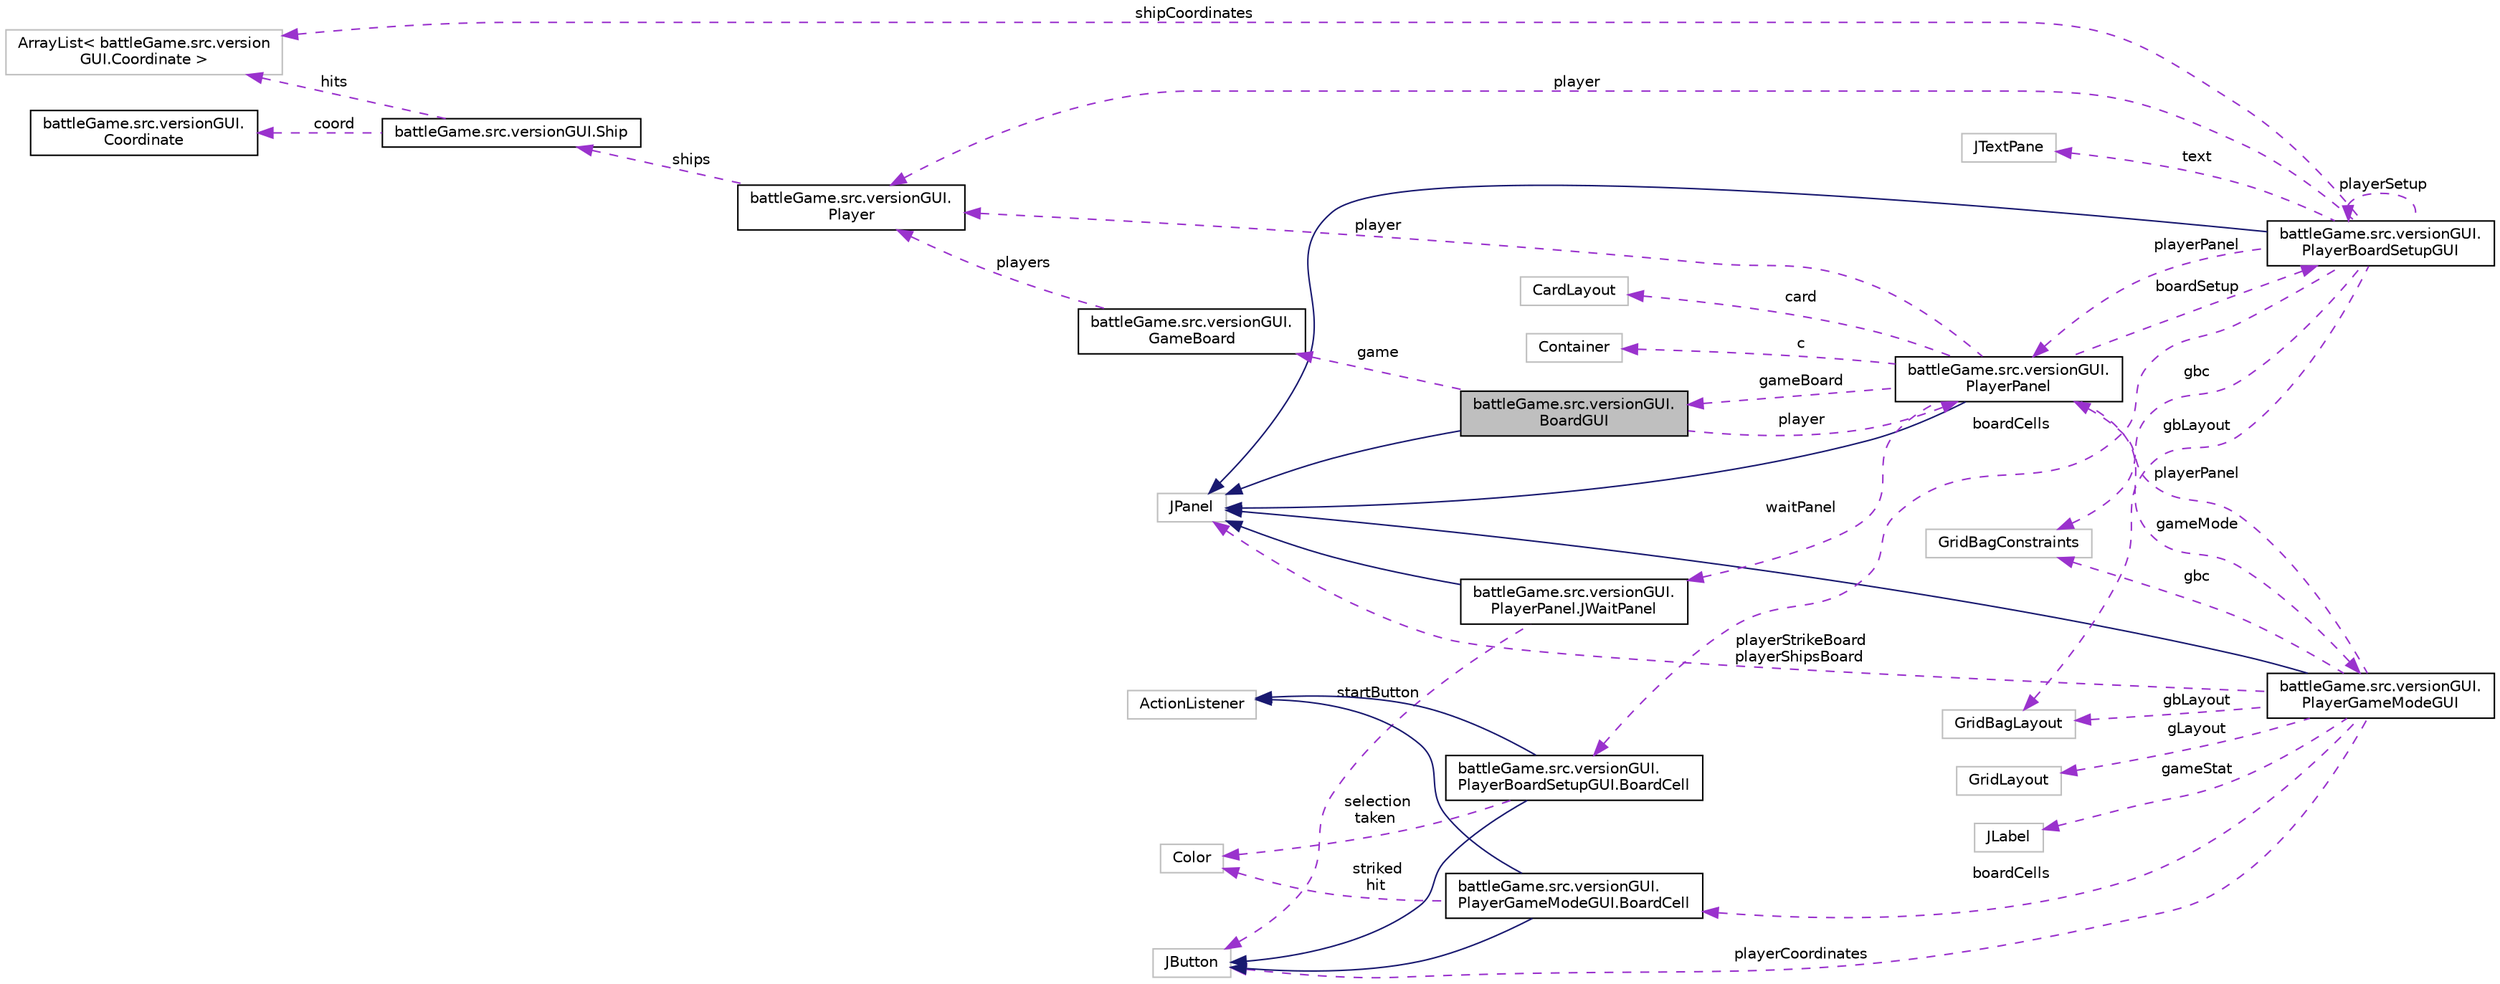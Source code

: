 digraph "battleGame.src.versionGUI.BoardGUI"
{
  edge [fontname="Helvetica",fontsize="10",labelfontname="Helvetica",labelfontsize="10"];
  node [fontname="Helvetica",fontsize="10",shape=record];
  rankdir="LR";
  Node1 [label="battleGame.src.versionGUI.\lBoardGUI",height=0.2,width=0.4,color="black", fillcolor="grey75", style="filled", fontcolor="black"];
  Node2 -> Node1 [dir="back",color="midnightblue",fontsize="10",style="solid",fontname="Helvetica"];
  Node2 [label="JPanel",height=0.2,width=0.4,color="grey75", fillcolor="white", style="filled"];
  Node3 -> Node1 [dir="back",color="darkorchid3",fontsize="10",style="dashed",label=" player" ,fontname="Helvetica"];
  Node3 [label="battleGame.src.versionGUI.\lPlayerPanel",height=0.2,width=0.4,color="black", fillcolor="white", style="filled",URL="$classbattleGame_1_1src_1_1versionGUI_1_1PlayerPanel.html"];
  Node2 -> Node3 [dir="back",color="midnightblue",fontsize="10",style="solid",fontname="Helvetica"];
  Node4 -> Node3 [dir="back",color="darkorchid3",fontsize="10",style="dashed",label=" boardSetup" ,fontname="Helvetica"];
  Node4 [label="battleGame.src.versionGUI.\lPlayerBoardSetupGUI",height=0.2,width=0.4,color="black", fillcolor="white", style="filled",URL="$classbattleGame_1_1src_1_1versionGUI_1_1PlayerBoardSetupGUI.html"];
  Node2 -> Node4 [dir="back",color="midnightblue",fontsize="10",style="solid",fontname="Helvetica"];
  Node5 -> Node4 [dir="back",color="darkorchid3",fontsize="10",style="dashed",label=" boardCells" ,fontname="Helvetica"];
  Node5 [label="battleGame.src.versionGUI.\lPlayerBoardSetupGUI.BoardCell",height=0.2,width=0.4,color="black", fillcolor="white", style="filled",URL="$classbattleGame_1_1src_1_1versionGUI_1_1PlayerBoardSetupGUI_1_1BoardCell.html"];
  Node6 -> Node5 [dir="back",color="midnightblue",fontsize="10",style="solid",fontname="Helvetica"];
  Node6 [label="JButton",height=0.2,width=0.4,color="grey75", fillcolor="white", style="filled"];
  Node7 -> Node5 [dir="back",color="midnightblue",fontsize="10",style="solid",fontname="Helvetica"];
  Node7 [label="ActionListener",height=0.2,width=0.4,color="grey75", fillcolor="white", style="filled"];
  Node8 -> Node5 [dir="back",color="darkorchid3",fontsize="10",style="dashed",label=" selection\ntaken" ,fontname="Helvetica"];
  Node8 [label="Color",height=0.2,width=0.4,color="grey75", fillcolor="white", style="filled"];
  Node9 -> Node4 [dir="back",color="darkorchid3",fontsize="10",style="dashed",label=" gbc" ,fontname="Helvetica"];
  Node9 [label="GridBagConstraints",height=0.2,width=0.4,color="grey75", fillcolor="white", style="filled"];
  Node3 -> Node4 [dir="back",color="darkorchid3",fontsize="10",style="dashed",label=" playerPanel" ,fontname="Helvetica"];
  Node10 -> Node4 [dir="back",color="darkorchid3",fontsize="10",style="dashed",label=" gbLayout" ,fontname="Helvetica"];
  Node10 [label="GridBagLayout",height=0.2,width=0.4,color="grey75", fillcolor="white", style="filled"];
  Node4 -> Node4 [dir="back",color="darkorchid3",fontsize="10",style="dashed",label=" playerSetup" ,fontname="Helvetica"];
  Node11 -> Node4 [dir="back",color="darkorchid3",fontsize="10",style="dashed",label=" shipCoordinates" ,fontname="Helvetica"];
  Node11 [label="ArrayList\< battleGame.src.version\lGUI.Coordinate \>",height=0.2,width=0.4,color="grey75", fillcolor="white", style="filled"];
  Node12 -> Node4 [dir="back",color="darkorchid3",fontsize="10",style="dashed",label=" text" ,fontname="Helvetica"];
  Node12 [label="JTextPane",height=0.2,width=0.4,color="grey75", fillcolor="white", style="filled"];
  Node13 -> Node4 [dir="back",color="darkorchid3",fontsize="10",style="dashed",label=" player" ,fontname="Helvetica"];
  Node13 [label="battleGame.src.versionGUI.\lPlayer",height=0.2,width=0.4,color="black", fillcolor="white", style="filled",URL="$classbattleGame_1_1src_1_1versionGUI_1_1Player.html"];
  Node14 -> Node13 [dir="back",color="darkorchid3",fontsize="10",style="dashed",label=" ships" ,fontname="Helvetica"];
  Node14 [label="battleGame.src.versionGUI.Ship",height=0.2,width=0.4,color="black", fillcolor="white", style="filled",URL="$classbattleGame_1_1src_1_1versionGUI_1_1Ship.html"];
  Node11 -> Node14 [dir="back",color="darkorchid3",fontsize="10",style="dashed",label=" hits" ,fontname="Helvetica"];
  Node15 -> Node14 [dir="back",color="darkorchid3",fontsize="10",style="dashed",label=" coord" ,fontname="Helvetica"];
  Node15 [label="battleGame.src.versionGUI.\lCoordinate",height=0.2,width=0.4,color="black", fillcolor="white", style="filled",URL="$classbattleGame_1_1src_1_1versionGUI_1_1Coordinate.html"];
  Node16 -> Node3 [dir="back",color="darkorchid3",fontsize="10",style="dashed",label=" card" ,fontname="Helvetica"];
  Node16 [label="CardLayout",height=0.2,width=0.4,color="grey75", fillcolor="white", style="filled"];
  Node1 -> Node3 [dir="back",color="darkorchid3",fontsize="10",style="dashed",label=" gameBoard" ,fontname="Helvetica"];
  Node17 -> Node3 [dir="back",color="darkorchid3",fontsize="10",style="dashed",label=" gameMode" ,fontname="Helvetica"];
  Node17 [label="battleGame.src.versionGUI.\lPlayerGameModeGUI",height=0.2,width=0.4,color="black", fillcolor="white", style="filled",URL="$classbattleGame_1_1src_1_1versionGUI_1_1PlayerGameModeGUI.html"];
  Node2 -> Node17 [dir="back",color="midnightblue",fontsize="10",style="solid",fontname="Helvetica"];
  Node9 -> Node17 [dir="back",color="darkorchid3",fontsize="10",style="dashed",label=" gbc" ,fontname="Helvetica"];
  Node6 -> Node17 [dir="back",color="darkorchid3",fontsize="10",style="dashed",label=" playerCoordinates" ,fontname="Helvetica"];
  Node3 -> Node17 [dir="back",color="darkorchid3",fontsize="10",style="dashed",label=" playerPanel" ,fontname="Helvetica"];
  Node10 -> Node17 [dir="back",color="darkorchid3",fontsize="10",style="dashed",label=" gbLayout" ,fontname="Helvetica"];
  Node18 -> Node17 [dir="back",color="darkorchid3",fontsize="10",style="dashed",label=" gameStat" ,fontname="Helvetica"];
  Node18 [label="JLabel",height=0.2,width=0.4,color="grey75", fillcolor="white", style="filled"];
  Node2 -> Node17 [dir="back",color="darkorchid3",fontsize="10",style="dashed",label=" playerStrikeBoard\nplayerShipsBoard" ,fontname="Helvetica"];
  Node19 -> Node17 [dir="back",color="darkorchid3",fontsize="10",style="dashed",label=" boardCells" ,fontname="Helvetica"];
  Node19 [label="battleGame.src.versionGUI.\lPlayerGameModeGUI.BoardCell",height=0.2,width=0.4,color="black", fillcolor="white", style="filled",URL="$classbattleGame_1_1src_1_1versionGUI_1_1PlayerGameModeGUI_1_1BoardCell.html"];
  Node6 -> Node19 [dir="back",color="midnightblue",fontsize="10",style="solid",fontname="Helvetica"];
  Node7 -> Node19 [dir="back",color="midnightblue",fontsize="10",style="solid",fontname="Helvetica"];
  Node8 -> Node19 [dir="back",color="darkorchid3",fontsize="10",style="dashed",label=" striked\nhit" ,fontname="Helvetica"];
  Node20 -> Node17 [dir="back",color="darkorchid3",fontsize="10",style="dashed",label=" gLayout" ,fontname="Helvetica"];
  Node20 [label="GridLayout",height=0.2,width=0.4,color="grey75", fillcolor="white", style="filled"];
  Node21 -> Node3 [dir="back",color="darkorchid3",fontsize="10",style="dashed",label=" waitPanel" ,fontname="Helvetica"];
  Node21 [label="battleGame.src.versionGUI.\lPlayerPanel.JWaitPanel",height=0.2,width=0.4,color="black", fillcolor="white", style="filled",URL="$classbattleGame_1_1src_1_1versionGUI_1_1PlayerPanel_1_1JWaitPanel.html"];
  Node2 -> Node21 [dir="back",color="midnightblue",fontsize="10",style="solid",fontname="Helvetica"];
  Node6 -> Node21 [dir="back",color="darkorchid3",fontsize="10",style="dashed",label=" startButton" ,fontname="Helvetica"];
  Node22 -> Node3 [dir="back",color="darkorchid3",fontsize="10",style="dashed",label=" c" ,fontname="Helvetica"];
  Node22 [label="Container",height=0.2,width=0.4,color="grey75", fillcolor="white", style="filled"];
  Node13 -> Node3 [dir="back",color="darkorchid3",fontsize="10",style="dashed",label=" player" ,fontname="Helvetica"];
  Node23 -> Node1 [dir="back",color="darkorchid3",fontsize="10",style="dashed",label=" game" ,fontname="Helvetica"];
  Node23 [label="battleGame.src.versionGUI.\lGameBoard",height=0.2,width=0.4,color="black", fillcolor="white", style="filled",URL="$classbattleGame_1_1src_1_1versionGUI_1_1GameBoard.html"];
  Node13 -> Node23 [dir="back",color="darkorchid3",fontsize="10",style="dashed",label=" players" ,fontname="Helvetica"];
}

